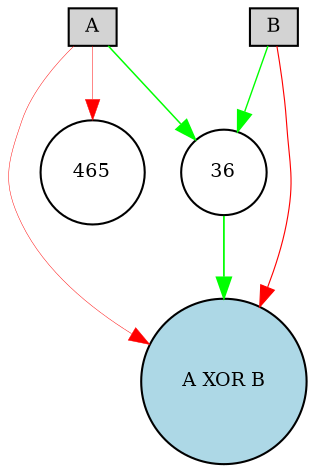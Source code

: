 digraph {
	node [fontsize=9 height=0.2 shape=circle width=0.2]
	A [fillcolor=lightgray shape=box style=filled]
	B [fillcolor=lightgray shape=box style=filled]
	"A XOR B" [fillcolor=lightblue style=filled]
	465 [fillcolor=white style=filled]
	36 [fillcolor=white style=filled]
	A -> 36 [color=green penwidth=0.7226200765774716 style=solid]
	36 -> "A XOR B" [color=green penwidth=0.8402580313139074 style=solid]
	B -> 36 [color=green penwidth=0.6684422860237677 style=solid]
	B -> "A XOR B" [color=red penwidth=0.5434127417474398 style=solid]
	A -> 465 [color=red penwidth=0.22333836662681167 style=solid]
	A -> "A XOR B" [color=red penwidth=0.22177934617726913 style=solid]
}
